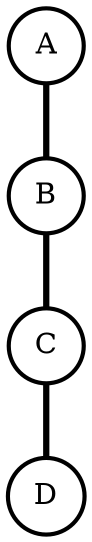 graph G {
    0 [label="A", penwidth=2, shape="circle"];
    1 [label="B", penwidth=2, shape="circle"];
    2 [label="C", penwidth=2, shape="circle"];
    3 [label="D", penwidth=2, shape="circle"];
    0 -- 1 [penwidth=3, color=black];
    1 -- 2 [penwidth=3, color=black];
    2 -- 3 [penwidth=3, color=black];
}